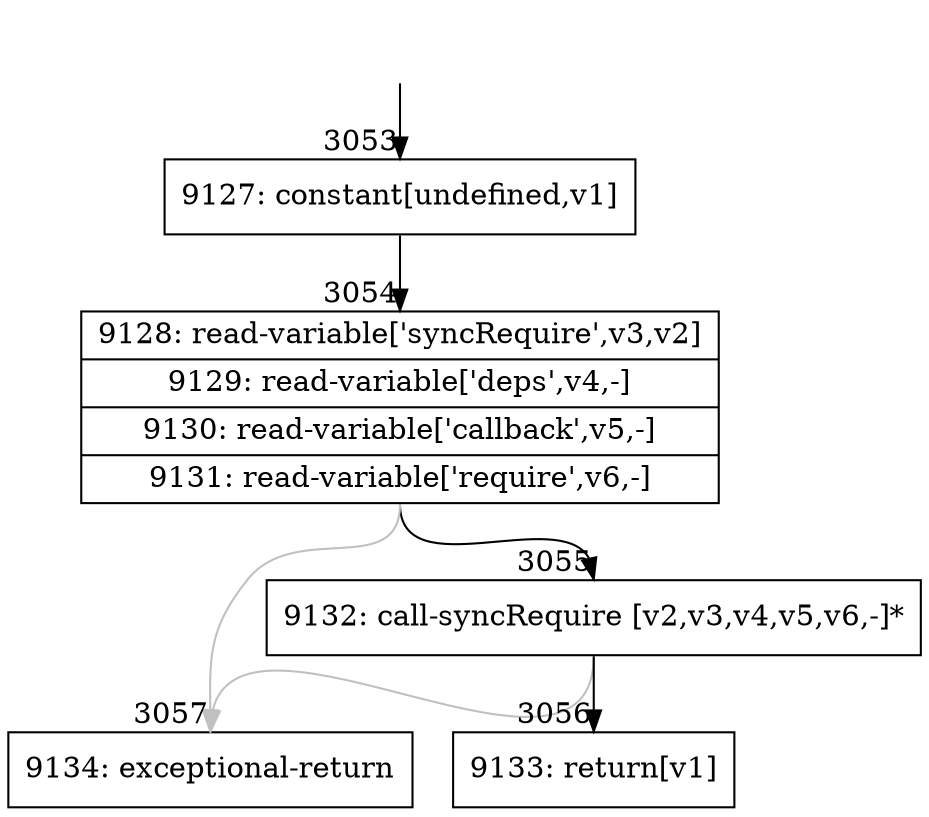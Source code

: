 digraph {
rankdir="TD"
BB_entry189[shape=none,label=""];
BB_entry189 -> BB3053 [tailport=s, headport=n, headlabel="    3053"]
BB3053 [shape=record label="{9127: constant[undefined,v1]}" ] 
BB3053 -> BB3054 [tailport=s, headport=n, headlabel="      3054"]
BB3054 [shape=record label="{9128: read-variable['syncRequire',v3,v2]|9129: read-variable['deps',v4,-]|9130: read-variable['callback',v5,-]|9131: read-variable['require',v6,-]}" ] 
BB3054 -> BB3055 [tailport=s, headport=n, headlabel="      3055"]
BB3054 -> BB3057 [tailport=s, headport=n, color=gray, headlabel="      3057"]
BB3055 [shape=record label="{9132: call-syncRequire [v2,v3,v4,v5,v6,-]*}" ] 
BB3055 -> BB3056 [tailport=s, headport=n, headlabel="      3056"]
BB3055 -> BB3057 [tailport=s, headport=n, color=gray]
BB3056 [shape=record label="{9133: return[v1]}" ] 
BB3057 [shape=record label="{9134: exceptional-return}" ] 
//#$~ 3454
}
